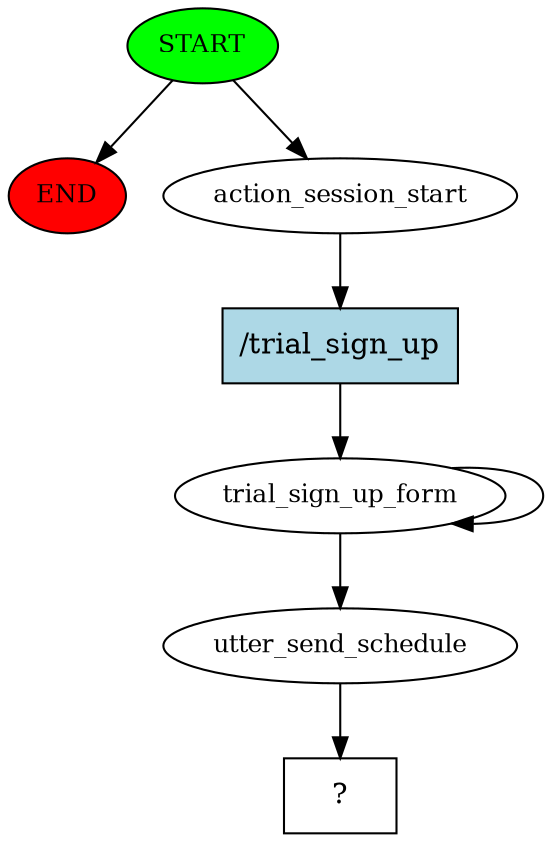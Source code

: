 digraph  {
0 [class="start active", fillcolor=green, fontsize=12, label=START, style=filled];
"-1" [class=end, fillcolor=red, fontsize=12, label=END, style=filled];
1 [class=active, fontsize=12, label=action_session_start];
2 [class=active, fontsize=12, label=trial_sign_up_form];
7 [class=active, fontsize=12, label=utter_send_schedule];
8 [class="intent dashed active", label="  ?  ", shape=rect];
9 [class="intent active", fillcolor=lightblue, label="/trial_sign_up", shape=rect, style=filled];
0 -> "-1"  [class="", key=NONE, label=""];
0 -> 1  [class=active, key=NONE, label=""];
1 -> 9  [class=active, key=0];
2 -> 2  [class=active, key=NONE, label=""];
2 -> 7  [class=active, key=NONE, label=""];
7 -> 8  [class=active, key=NONE, label=""];
9 -> 2  [class=active, key=0];
}
